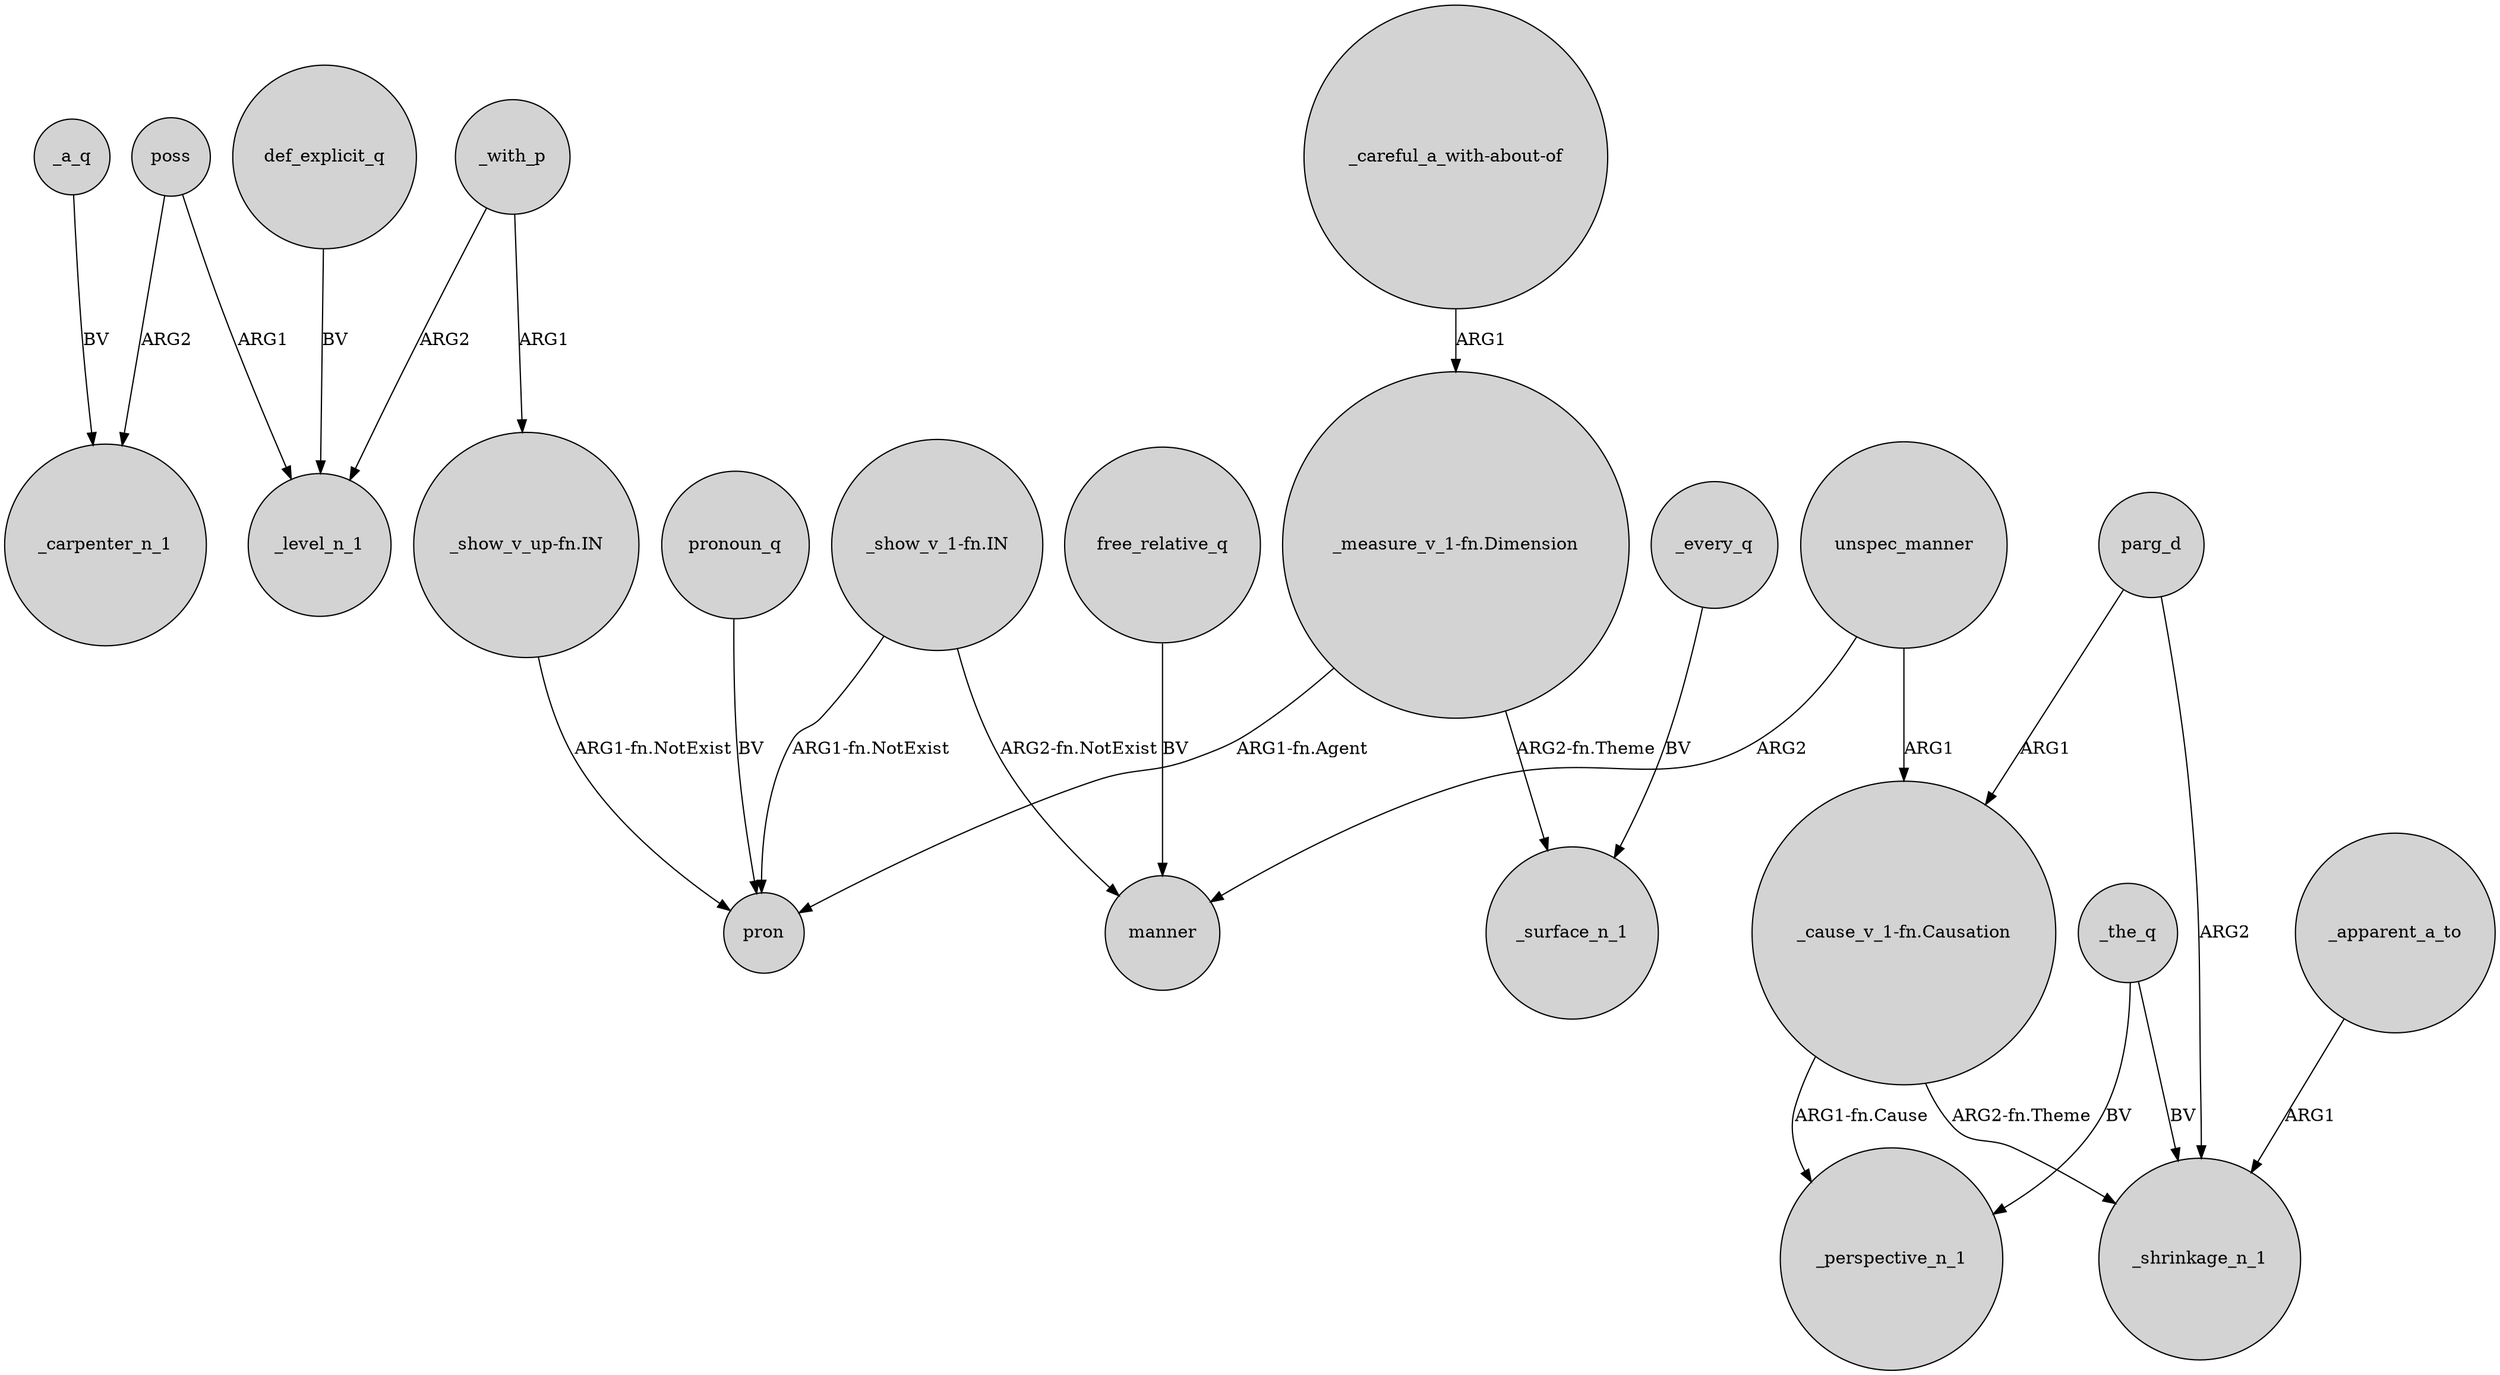 digraph {
	node [shape=circle style=filled]
	poss -> _carpenter_n_1 [label=ARG2]
	_a_q -> _carpenter_n_1 [label=BV]
	unspec_manner -> "_cause_v_1-fn.Causation" [label=ARG1]
	"_show_v_up-fn.IN" -> pron [label="ARG1-fn.NotExist"]
	_with_p -> _level_n_1 [label=ARG2]
	poss -> _level_n_1 [label=ARG1]
	_the_q -> _perspective_n_1 [label=BV]
	"_show_v_1-fn.IN" -> manner [label="ARG2-fn.NotExist"]
	_the_q -> _shrinkage_n_1 [label=BV]
	"_show_v_1-fn.IN" -> pron [label="ARG1-fn.NotExist"]
	_with_p -> "_show_v_up-fn.IN" [label=ARG1]
	pronoun_q -> pron [label=BV]
	free_relative_q -> manner [label=BV]
	parg_d -> "_cause_v_1-fn.Causation" [label=ARG1]
	"_cause_v_1-fn.Causation" -> _shrinkage_n_1 [label="ARG2-fn.Theme"]
	"_careful_a_with-about-of" -> "_measure_v_1-fn.Dimension" [label=ARG1]
	"_measure_v_1-fn.Dimension" -> _surface_n_1 [label="ARG2-fn.Theme"]
	_apparent_a_to -> _shrinkage_n_1 [label=ARG1]
	parg_d -> _shrinkage_n_1 [label=ARG2]
	def_explicit_q -> _level_n_1 [label=BV]
	"_cause_v_1-fn.Causation" -> _perspective_n_1 [label="ARG1-fn.Cause"]
	_every_q -> _surface_n_1 [label=BV]
	"_measure_v_1-fn.Dimension" -> pron [label="ARG1-fn.Agent"]
	unspec_manner -> manner [label=ARG2]
}
